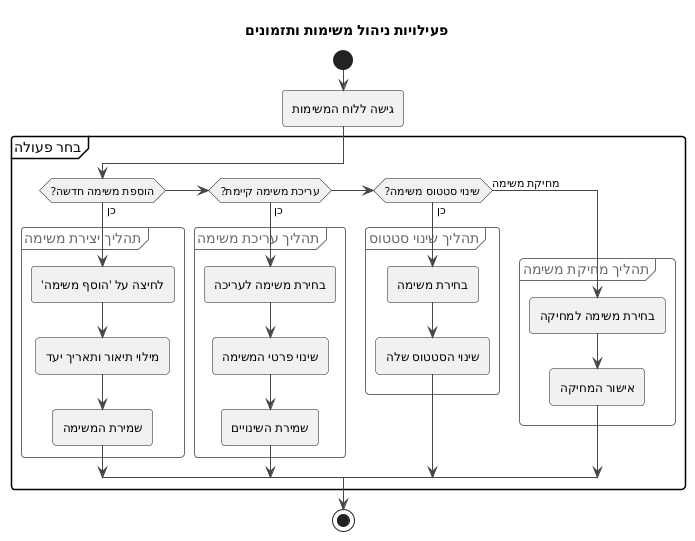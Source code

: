 @startuml
!theme vibrant

title פעילויות ניהול משימות ותזמונים

start
:גישה ללוח המשימות;

partition "בחר פעולה" {
  if (הוספת משימה חדשה?) then (כן)
    group "תהליך יצירת משימה"
      :לחיצה על 'הוסף משימה';
      :מילוי תיאור ותאריך יעד;
      :שמירת המשימה;
    end group

  else if (עריכת משימה קיימת?) then (כן)
    group "תהליך עריכת משימה"
      :בחירת משימה לעריכה;
      :שינוי פרטי המשימה;
      :שמירת השינויים;
    end group

  else if (שינוי סטטוס משימה?) then (כן)
    group "תהליך שינוי סטטוס"
      :בחירת משימה;
      :שינוי הסטטוס שלה;
    end group
    
  else (מחיקת משימה)
    group "תהליך מחיקת משימה"
      :בחירת משימה למחיקה;
      :אישור המחיקה;
    end group
  endif
}

stop

@enduml
